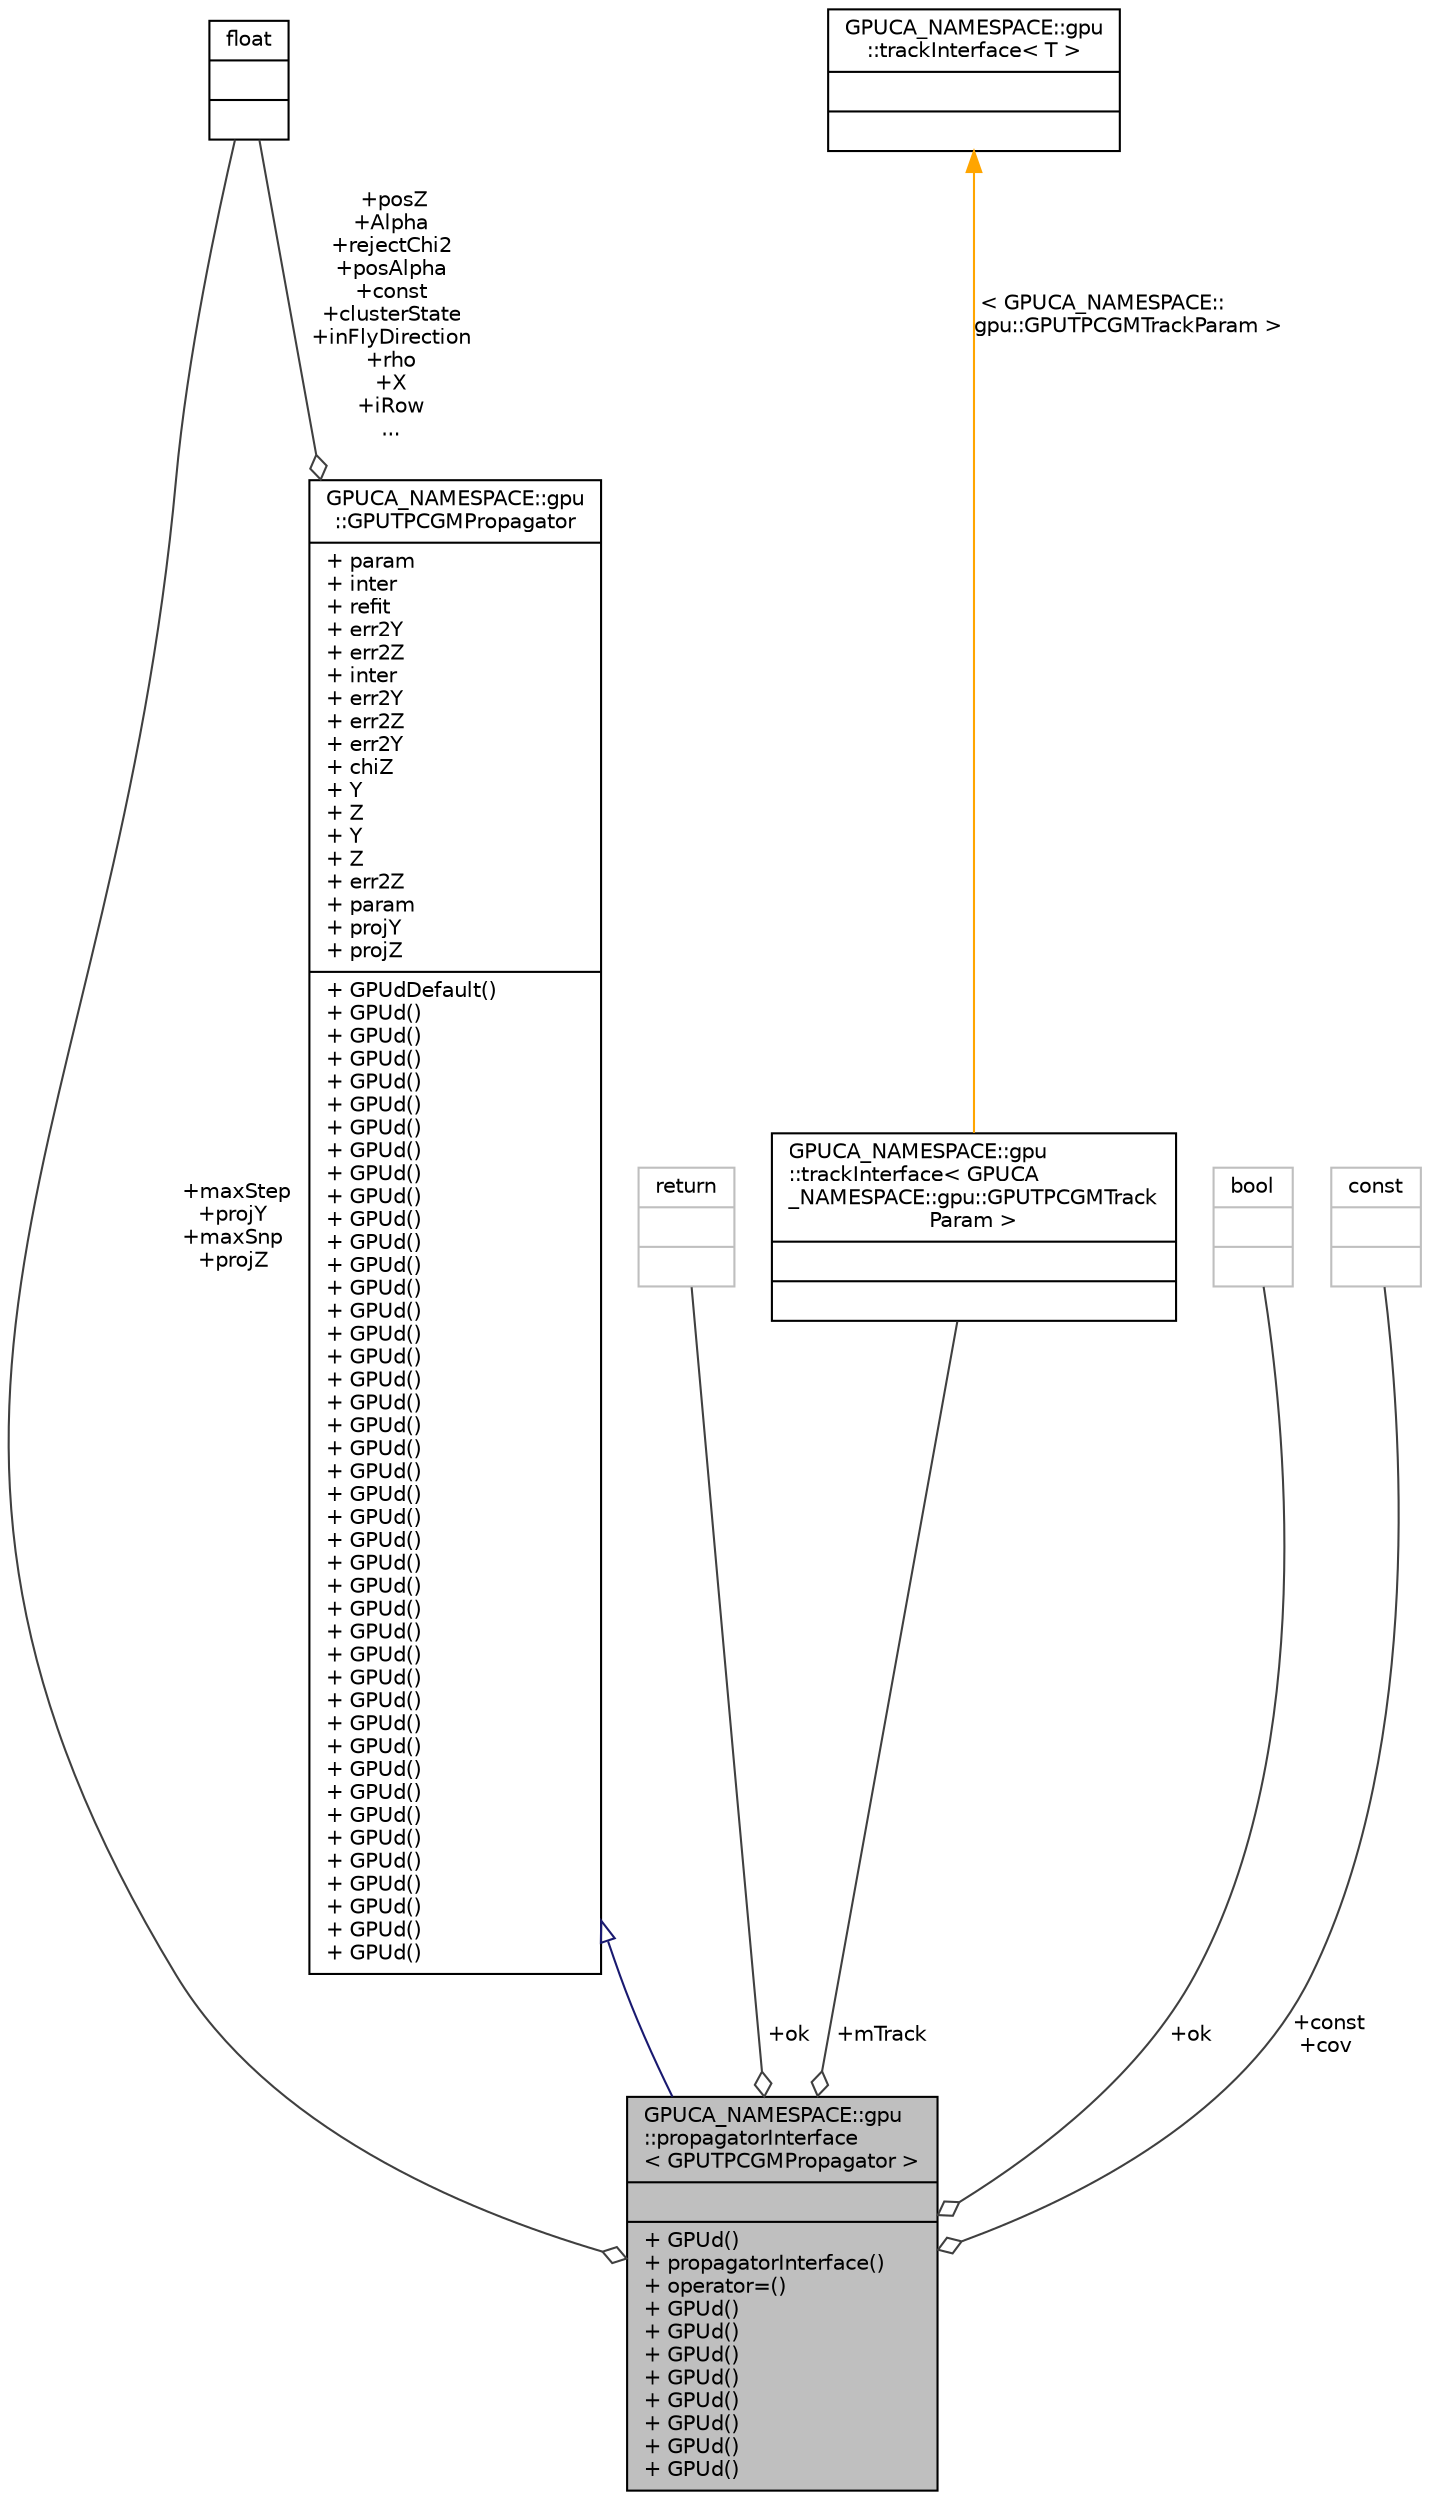 digraph "GPUCA_NAMESPACE::gpu::propagatorInterface&lt; GPUTPCGMPropagator &gt;"
{
 // INTERACTIVE_SVG=YES
  bgcolor="transparent";
  edge [fontname="Helvetica",fontsize="10",labelfontname="Helvetica",labelfontsize="10"];
  node [fontname="Helvetica",fontsize="10",shape=record];
  Node2 [label="{GPUCA_NAMESPACE::gpu\l::propagatorInterface\l\< GPUTPCGMPropagator \>\n||+ GPUd()\l+ propagatorInterface()\l+ operator=()\l+ GPUd()\l+ GPUd()\l+ GPUd()\l+ GPUd()\l+ GPUd()\l+ GPUd()\l+ GPUd()\l+ GPUd()\l}",height=0.2,width=0.4,color="black", fillcolor="grey75", style="filled", fontcolor="black"];
  Node3 -> Node2 [dir="back",color="midnightblue",fontsize="10",style="solid",arrowtail="onormal",fontname="Helvetica"];
  Node3 [label="{GPUCA_NAMESPACE::gpu\l::GPUTPCGMPropagator\n|+ param\l+ inter\l+ refit\l+ err2Y\l+ err2Z\l+ inter\l+ err2Y\l+ err2Z\l+ err2Y\l+ chiZ\l+ Y\l+ Z\l+ Y\l+ Z\l+ err2Z\l+ param\l+ projY\l+ projZ\l|+ GPUdDefault()\l+ GPUd()\l+ GPUd()\l+ GPUd()\l+ GPUd()\l+ GPUd()\l+ GPUd()\l+ GPUd()\l+ GPUd()\l+ GPUd()\l+ GPUd()\l+ GPUd()\l+ GPUd()\l+ GPUd()\l+ GPUd()\l+ GPUd()\l+ GPUd()\l+ GPUd()\l+ GPUd()\l+ GPUd()\l+ GPUd()\l+ GPUd()\l+ GPUd()\l+ GPUd()\l+ GPUd()\l+ GPUd()\l+ GPUd()\l+ GPUd()\l+ GPUd()\l+ GPUd()\l+ GPUd()\l+ GPUd()\l+ GPUd()\l+ GPUd()\l+ GPUd()\l+ GPUd()\l+ GPUd()\l+ GPUd()\l+ GPUd()\l+ GPUd()\l+ GPUd()\l+ GPUd()\l+ GPUd()\l}",height=0.2,width=0.4,color="black",URL="$d8/d01/classGPUCA__NAMESPACE_1_1gpu_1_1GPUTPCGMPropagator.html"];
  Node4 -> Node3 [color="grey25",fontsize="10",style="solid",label=" +posZ\n+Alpha\n+rejectChi2\n+posAlpha\n+const\n+clusterState\n+inFlyDirection\n+rho\n+X\n+iRow\n..." ,arrowhead="odiamond",fontname="Helvetica"];
  Node4 [label="{float\n||}",height=0.2,width=0.4,color="black",URL="$d4/dc3/classfloat.html"];
  Node5 -> Node2 [color="grey25",fontsize="10",style="solid",label=" +ok" ,arrowhead="odiamond",fontname="Helvetica"];
  Node5 [label="{return\n||}",height=0.2,width=0.4,color="grey75"];
  Node6 -> Node2 [color="grey25",fontsize="10",style="solid",label=" +mTrack" ,arrowhead="odiamond",fontname="Helvetica"];
  Node6 [label="{GPUCA_NAMESPACE::gpu\l::trackInterface\< GPUCA\l_NAMESPACE::gpu::GPUTPCGMTrack\lParam \>\n||}",height=0.2,width=0.4,color="black",URL="$d9/d7e/classGPUCA__NAMESPACE_1_1gpu_1_1trackInterface.html"];
  Node7 -> Node6 [dir="back",color="orange",fontsize="10",style="solid",label=" \< GPUCA_NAMESPACE::\lgpu::GPUTPCGMTrackParam \>" ,fontname="Helvetica"];
  Node7 [label="{GPUCA_NAMESPACE::gpu\l::trackInterface\< T \>\n||}",height=0.2,width=0.4,color="black",URL="$d9/d7e/classGPUCA__NAMESPACE_1_1gpu_1_1trackInterface.html"];
  Node4 -> Node2 [color="grey25",fontsize="10",style="solid",label=" +maxStep\n+projY\n+maxSnp\n+projZ" ,arrowhead="odiamond",fontname="Helvetica"];
  Node8 -> Node2 [color="grey25",fontsize="10",style="solid",label=" +ok" ,arrowhead="odiamond",fontname="Helvetica"];
  Node8 [label="{bool\n||}",height=0.2,width=0.4,color="grey75"];
  Node9 -> Node2 [color="grey25",fontsize="10",style="solid",label=" +const\n+cov" ,arrowhead="odiamond",fontname="Helvetica"];
  Node9 [label="{const\n||}",height=0.2,width=0.4,color="grey75"];
}
